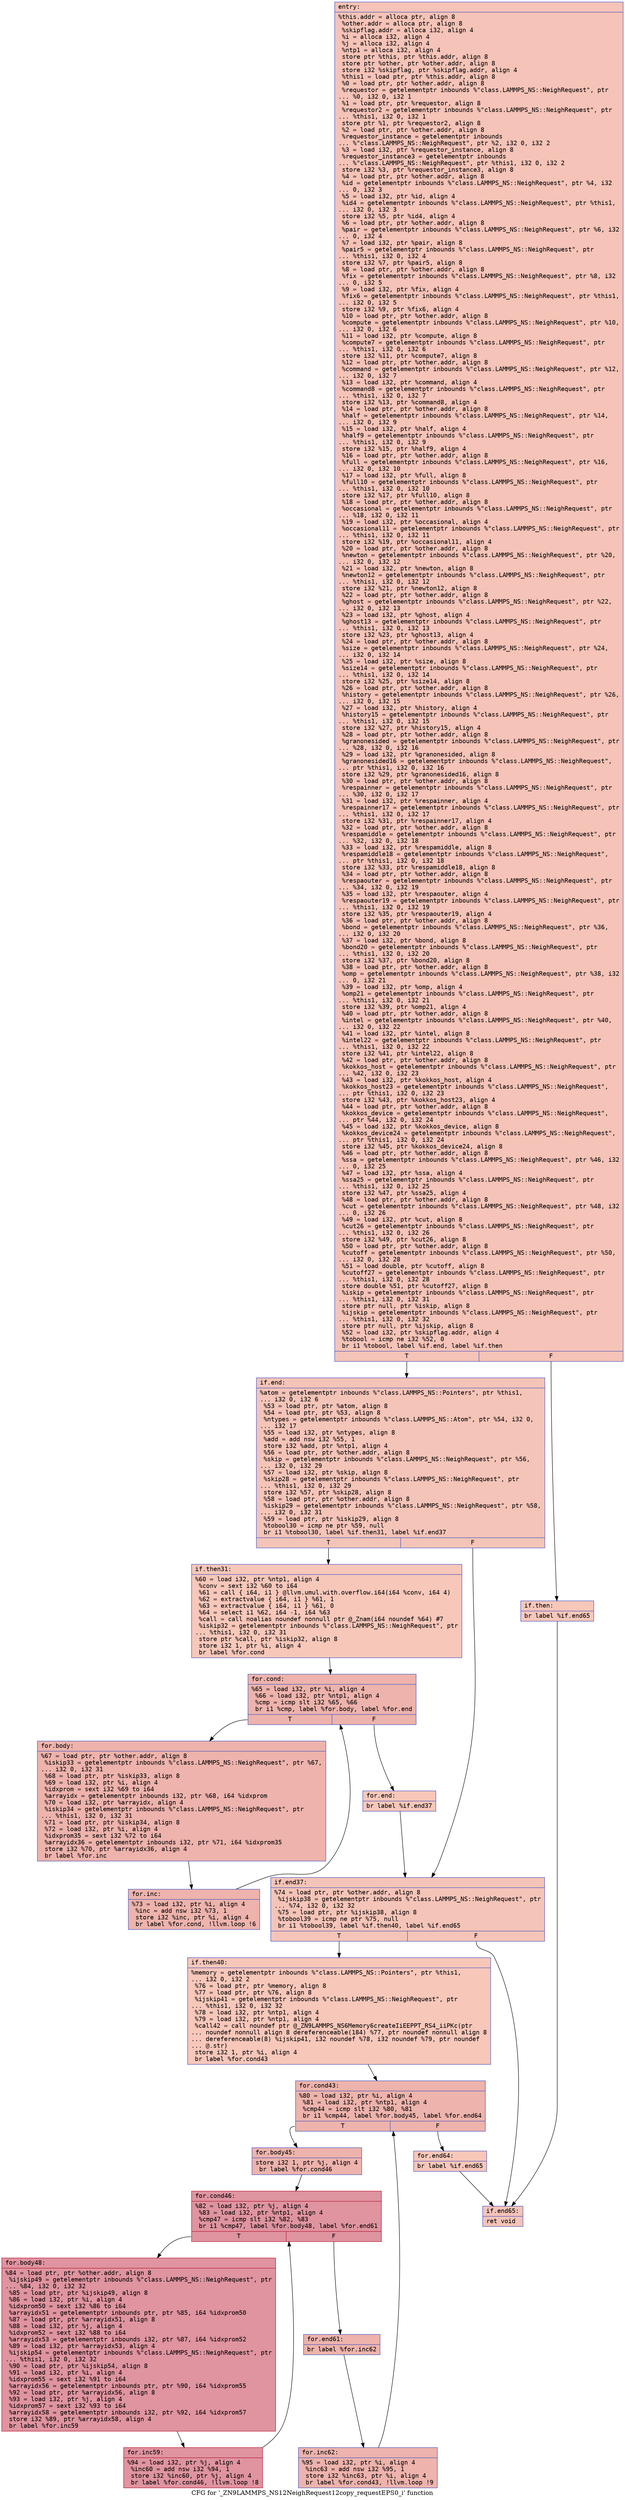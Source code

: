 digraph "CFG for '_ZN9LAMMPS_NS12NeighRequest12copy_requestEPS0_i' function" {
	label="CFG for '_ZN9LAMMPS_NS12NeighRequest12copy_requestEPS0_i' function";

	Node0x561f337c16c0 [shape=record,color="#3d50c3ff", style=filled, fillcolor="#e8765c70" fontname="Courier",label="{entry:\l|  %this.addr = alloca ptr, align 8\l  %other.addr = alloca ptr, align 8\l  %skipflag.addr = alloca i32, align 4\l  %i = alloca i32, align 4\l  %j = alloca i32, align 4\l  %ntp1 = alloca i32, align 4\l  store ptr %this, ptr %this.addr, align 8\l  store ptr %other, ptr %other.addr, align 8\l  store i32 %skipflag, ptr %skipflag.addr, align 4\l  %this1 = load ptr, ptr %this.addr, align 8\l  %0 = load ptr, ptr %other.addr, align 8\l  %requestor = getelementptr inbounds %\"class.LAMMPS_NS::NeighRequest\", ptr\l... %0, i32 0, i32 1\l  %1 = load ptr, ptr %requestor, align 8\l  %requestor2 = getelementptr inbounds %\"class.LAMMPS_NS::NeighRequest\", ptr\l... %this1, i32 0, i32 1\l  store ptr %1, ptr %requestor2, align 8\l  %2 = load ptr, ptr %other.addr, align 8\l  %requestor_instance = getelementptr inbounds\l... %\"class.LAMMPS_NS::NeighRequest\", ptr %2, i32 0, i32 2\l  %3 = load i32, ptr %requestor_instance, align 8\l  %requestor_instance3 = getelementptr inbounds\l... %\"class.LAMMPS_NS::NeighRequest\", ptr %this1, i32 0, i32 2\l  store i32 %3, ptr %requestor_instance3, align 8\l  %4 = load ptr, ptr %other.addr, align 8\l  %id = getelementptr inbounds %\"class.LAMMPS_NS::NeighRequest\", ptr %4, i32\l... 0, i32 3\l  %5 = load i32, ptr %id, align 4\l  %id4 = getelementptr inbounds %\"class.LAMMPS_NS::NeighRequest\", ptr %this1,\l... i32 0, i32 3\l  store i32 %5, ptr %id4, align 4\l  %6 = load ptr, ptr %other.addr, align 8\l  %pair = getelementptr inbounds %\"class.LAMMPS_NS::NeighRequest\", ptr %6, i32\l... 0, i32 4\l  %7 = load i32, ptr %pair, align 8\l  %pair5 = getelementptr inbounds %\"class.LAMMPS_NS::NeighRequest\", ptr\l... %this1, i32 0, i32 4\l  store i32 %7, ptr %pair5, align 8\l  %8 = load ptr, ptr %other.addr, align 8\l  %fix = getelementptr inbounds %\"class.LAMMPS_NS::NeighRequest\", ptr %8, i32\l... 0, i32 5\l  %9 = load i32, ptr %fix, align 4\l  %fix6 = getelementptr inbounds %\"class.LAMMPS_NS::NeighRequest\", ptr %this1,\l... i32 0, i32 5\l  store i32 %9, ptr %fix6, align 4\l  %10 = load ptr, ptr %other.addr, align 8\l  %compute = getelementptr inbounds %\"class.LAMMPS_NS::NeighRequest\", ptr %10,\l... i32 0, i32 6\l  %11 = load i32, ptr %compute, align 8\l  %compute7 = getelementptr inbounds %\"class.LAMMPS_NS::NeighRequest\", ptr\l... %this1, i32 0, i32 6\l  store i32 %11, ptr %compute7, align 8\l  %12 = load ptr, ptr %other.addr, align 8\l  %command = getelementptr inbounds %\"class.LAMMPS_NS::NeighRequest\", ptr %12,\l... i32 0, i32 7\l  %13 = load i32, ptr %command, align 4\l  %command8 = getelementptr inbounds %\"class.LAMMPS_NS::NeighRequest\", ptr\l... %this1, i32 0, i32 7\l  store i32 %13, ptr %command8, align 4\l  %14 = load ptr, ptr %other.addr, align 8\l  %half = getelementptr inbounds %\"class.LAMMPS_NS::NeighRequest\", ptr %14,\l... i32 0, i32 9\l  %15 = load i32, ptr %half, align 4\l  %half9 = getelementptr inbounds %\"class.LAMMPS_NS::NeighRequest\", ptr\l... %this1, i32 0, i32 9\l  store i32 %15, ptr %half9, align 4\l  %16 = load ptr, ptr %other.addr, align 8\l  %full = getelementptr inbounds %\"class.LAMMPS_NS::NeighRequest\", ptr %16,\l... i32 0, i32 10\l  %17 = load i32, ptr %full, align 8\l  %full10 = getelementptr inbounds %\"class.LAMMPS_NS::NeighRequest\", ptr\l... %this1, i32 0, i32 10\l  store i32 %17, ptr %full10, align 8\l  %18 = load ptr, ptr %other.addr, align 8\l  %occasional = getelementptr inbounds %\"class.LAMMPS_NS::NeighRequest\", ptr\l... %18, i32 0, i32 11\l  %19 = load i32, ptr %occasional, align 4\l  %occasional11 = getelementptr inbounds %\"class.LAMMPS_NS::NeighRequest\", ptr\l... %this1, i32 0, i32 11\l  store i32 %19, ptr %occasional11, align 4\l  %20 = load ptr, ptr %other.addr, align 8\l  %newton = getelementptr inbounds %\"class.LAMMPS_NS::NeighRequest\", ptr %20,\l... i32 0, i32 12\l  %21 = load i32, ptr %newton, align 8\l  %newton12 = getelementptr inbounds %\"class.LAMMPS_NS::NeighRequest\", ptr\l... %this1, i32 0, i32 12\l  store i32 %21, ptr %newton12, align 8\l  %22 = load ptr, ptr %other.addr, align 8\l  %ghost = getelementptr inbounds %\"class.LAMMPS_NS::NeighRequest\", ptr %22,\l... i32 0, i32 13\l  %23 = load i32, ptr %ghost, align 4\l  %ghost13 = getelementptr inbounds %\"class.LAMMPS_NS::NeighRequest\", ptr\l... %this1, i32 0, i32 13\l  store i32 %23, ptr %ghost13, align 4\l  %24 = load ptr, ptr %other.addr, align 8\l  %size = getelementptr inbounds %\"class.LAMMPS_NS::NeighRequest\", ptr %24,\l... i32 0, i32 14\l  %25 = load i32, ptr %size, align 8\l  %size14 = getelementptr inbounds %\"class.LAMMPS_NS::NeighRequest\", ptr\l... %this1, i32 0, i32 14\l  store i32 %25, ptr %size14, align 8\l  %26 = load ptr, ptr %other.addr, align 8\l  %history = getelementptr inbounds %\"class.LAMMPS_NS::NeighRequest\", ptr %26,\l... i32 0, i32 15\l  %27 = load i32, ptr %history, align 4\l  %history15 = getelementptr inbounds %\"class.LAMMPS_NS::NeighRequest\", ptr\l... %this1, i32 0, i32 15\l  store i32 %27, ptr %history15, align 4\l  %28 = load ptr, ptr %other.addr, align 8\l  %granonesided = getelementptr inbounds %\"class.LAMMPS_NS::NeighRequest\", ptr\l... %28, i32 0, i32 16\l  %29 = load i32, ptr %granonesided, align 8\l  %granonesided16 = getelementptr inbounds %\"class.LAMMPS_NS::NeighRequest\",\l... ptr %this1, i32 0, i32 16\l  store i32 %29, ptr %granonesided16, align 8\l  %30 = load ptr, ptr %other.addr, align 8\l  %respainner = getelementptr inbounds %\"class.LAMMPS_NS::NeighRequest\", ptr\l... %30, i32 0, i32 17\l  %31 = load i32, ptr %respainner, align 4\l  %respainner17 = getelementptr inbounds %\"class.LAMMPS_NS::NeighRequest\", ptr\l... %this1, i32 0, i32 17\l  store i32 %31, ptr %respainner17, align 4\l  %32 = load ptr, ptr %other.addr, align 8\l  %respamiddle = getelementptr inbounds %\"class.LAMMPS_NS::NeighRequest\", ptr\l... %32, i32 0, i32 18\l  %33 = load i32, ptr %respamiddle, align 8\l  %respamiddle18 = getelementptr inbounds %\"class.LAMMPS_NS::NeighRequest\",\l... ptr %this1, i32 0, i32 18\l  store i32 %33, ptr %respamiddle18, align 8\l  %34 = load ptr, ptr %other.addr, align 8\l  %respaouter = getelementptr inbounds %\"class.LAMMPS_NS::NeighRequest\", ptr\l... %34, i32 0, i32 19\l  %35 = load i32, ptr %respaouter, align 4\l  %respaouter19 = getelementptr inbounds %\"class.LAMMPS_NS::NeighRequest\", ptr\l... %this1, i32 0, i32 19\l  store i32 %35, ptr %respaouter19, align 4\l  %36 = load ptr, ptr %other.addr, align 8\l  %bond = getelementptr inbounds %\"class.LAMMPS_NS::NeighRequest\", ptr %36,\l... i32 0, i32 20\l  %37 = load i32, ptr %bond, align 8\l  %bond20 = getelementptr inbounds %\"class.LAMMPS_NS::NeighRequest\", ptr\l... %this1, i32 0, i32 20\l  store i32 %37, ptr %bond20, align 8\l  %38 = load ptr, ptr %other.addr, align 8\l  %omp = getelementptr inbounds %\"class.LAMMPS_NS::NeighRequest\", ptr %38, i32\l... 0, i32 21\l  %39 = load i32, ptr %omp, align 4\l  %omp21 = getelementptr inbounds %\"class.LAMMPS_NS::NeighRequest\", ptr\l... %this1, i32 0, i32 21\l  store i32 %39, ptr %omp21, align 4\l  %40 = load ptr, ptr %other.addr, align 8\l  %intel = getelementptr inbounds %\"class.LAMMPS_NS::NeighRequest\", ptr %40,\l... i32 0, i32 22\l  %41 = load i32, ptr %intel, align 8\l  %intel22 = getelementptr inbounds %\"class.LAMMPS_NS::NeighRequest\", ptr\l... %this1, i32 0, i32 22\l  store i32 %41, ptr %intel22, align 8\l  %42 = load ptr, ptr %other.addr, align 8\l  %kokkos_host = getelementptr inbounds %\"class.LAMMPS_NS::NeighRequest\", ptr\l... %42, i32 0, i32 23\l  %43 = load i32, ptr %kokkos_host, align 4\l  %kokkos_host23 = getelementptr inbounds %\"class.LAMMPS_NS::NeighRequest\",\l... ptr %this1, i32 0, i32 23\l  store i32 %43, ptr %kokkos_host23, align 4\l  %44 = load ptr, ptr %other.addr, align 8\l  %kokkos_device = getelementptr inbounds %\"class.LAMMPS_NS::NeighRequest\",\l... ptr %44, i32 0, i32 24\l  %45 = load i32, ptr %kokkos_device, align 8\l  %kokkos_device24 = getelementptr inbounds %\"class.LAMMPS_NS::NeighRequest\",\l... ptr %this1, i32 0, i32 24\l  store i32 %45, ptr %kokkos_device24, align 8\l  %46 = load ptr, ptr %other.addr, align 8\l  %ssa = getelementptr inbounds %\"class.LAMMPS_NS::NeighRequest\", ptr %46, i32\l... 0, i32 25\l  %47 = load i32, ptr %ssa, align 4\l  %ssa25 = getelementptr inbounds %\"class.LAMMPS_NS::NeighRequest\", ptr\l... %this1, i32 0, i32 25\l  store i32 %47, ptr %ssa25, align 4\l  %48 = load ptr, ptr %other.addr, align 8\l  %cut = getelementptr inbounds %\"class.LAMMPS_NS::NeighRequest\", ptr %48, i32\l... 0, i32 26\l  %49 = load i32, ptr %cut, align 8\l  %cut26 = getelementptr inbounds %\"class.LAMMPS_NS::NeighRequest\", ptr\l... %this1, i32 0, i32 26\l  store i32 %49, ptr %cut26, align 8\l  %50 = load ptr, ptr %other.addr, align 8\l  %cutoff = getelementptr inbounds %\"class.LAMMPS_NS::NeighRequest\", ptr %50,\l... i32 0, i32 28\l  %51 = load double, ptr %cutoff, align 8\l  %cutoff27 = getelementptr inbounds %\"class.LAMMPS_NS::NeighRequest\", ptr\l... %this1, i32 0, i32 28\l  store double %51, ptr %cutoff27, align 8\l  %iskip = getelementptr inbounds %\"class.LAMMPS_NS::NeighRequest\", ptr\l... %this1, i32 0, i32 31\l  store ptr null, ptr %iskip, align 8\l  %ijskip = getelementptr inbounds %\"class.LAMMPS_NS::NeighRequest\", ptr\l... %this1, i32 0, i32 32\l  store ptr null, ptr %ijskip, align 8\l  %52 = load i32, ptr %skipflag.addr, align 4\l  %tobool = icmp ne i32 %52, 0\l  br i1 %tobool, label %if.end, label %if.then\l|{<s0>T|<s1>F}}"];
	Node0x561f337c16c0:s0 -> Node0x561f337c9d50[tooltip="entry -> if.end\nProbability 62.50%" ];
	Node0x561f337c16c0:s1 -> Node0x561f337c9dc0[tooltip="entry -> if.then\nProbability 37.50%" ];
	Node0x561f337c9dc0 [shape=record,color="#3d50c3ff", style=filled, fillcolor="#ec7f6370" fontname="Courier",label="{if.then:\l|  br label %if.end65\l}"];
	Node0x561f337c9dc0 -> Node0x561f337c9ee0[tooltip="if.then -> if.end65\nProbability 100.00%" ];
	Node0x561f337c9d50 [shape=record,color="#3d50c3ff", style=filled, fillcolor="#e97a5f70" fontname="Courier",label="{if.end:\l|  %atom = getelementptr inbounds %\"class.LAMMPS_NS::Pointers\", ptr %this1,\l... i32 0, i32 6\l  %53 = load ptr, ptr %atom, align 8\l  %54 = load ptr, ptr %53, align 8\l  %ntypes = getelementptr inbounds %\"class.LAMMPS_NS::Atom\", ptr %54, i32 0,\l... i32 17\l  %55 = load i32, ptr %ntypes, align 8\l  %add = add nsw i32 %55, 1\l  store i32 %add, ptr %ntp1, align 4\l  %56 = load ptr, ptr %other.addr, align 8\l  %skip = getelementptr inbounds %\"class.LAMMPS_NS::NeighRequest\", ptr %56,\l... i32 0, i32 29\l  %57 = load i32, ptr %skip, align 8\l  %skip28 = getelementptr inbounds %\"class.LAMMPS_NS::NeighRequest\", ptr\l... %this1, i32 0, i32 29\l  store i32 %57, ptr %skip28, align 8\l  %58 = load ptr, ptr %other.addr, align 8\l  %iskip29 = getelementptr inbounds %\"class.LAMMPS_NS::NeighRequest\", ptr %58,\l... i32 0, i32 31\l  %59 = load ptr, ptr %iskip29, align 8\l  %tobool30 = icmp ne ptr %59, null\l  br i1 %tobool30, label %if.then31, label %if.end37\l|{<s0>T|<s1>F}}"];
	Node0x561f337c9d50:s0 -> Node0x561f337caa30[tooltip="if.end -> if.then31\nProbability 62.50%" ];
	Node0x561f337c9d50:s1 -> Node0x561f337caab0[tooltip="if.end -> if.end37\nProbability 37.50%" ];
	Node0x561f337caa30 [shape=record,color="#3d50c3ff", style=filled, fillcolor="#ec7f6370" fontname="Courier",label="{if.then31:\l|  %60 = load i32, ptr %ntp1, align 4\l  %conv = sext i32 %60 to i64\l  %61 = call \{ i64, i1 \} @llvm.umul.with.overflow.i64(i64 %conv, i64 4)\l  %62 = extractvalue \{ i64, i1 \} %61, 1\l  %63 = extractvalue \{ i64, i1 \} %61, 0\l  %64 = select i1 %62, i64 -1, i64 %63\l  %call = call noalias noundef nonnull ptr @_Znam(i64 noundef %64) #7\l  %iskip32 = getelementptr inbounds %\"class.LAMMPS_NS::NeighRequest\", ptr\l... %this1, i32 0, i32 31\l  store ptr %call, ptr %iskip32, align 8\l  store i32 1, ptr %i, align 4\l  br label %for.cond\l}"];
	Node0x561f337caa30 -> Node0x561f337cb5d0[tooltip="if.then31 -> for.cond\nProbability 100.00%" ];
	Node0x561f337cb5d0 [shape=record,color="#3d50c3ff", style=filled, fillcolor="#d6524470" fontname="Courier",label="{for.cond:\l|  %65 = load i32, ptr %i, align 4\l  %66 = load i32, ptr %ntp1, align 4\l  %cmp = icmp slt i32 %65, %66\l  br i1 %cmp, label %for.body, label %for.end\l|{<s0>T|<s1>F}}"];
	Node0x561f337cb5d0:s0 -> Node0x561f337cb8d0[tooltip="for.cond -> for.body\nProbability 96.88%" ];
	Node0x561f337cb5d0:s1 -> Node0x561f337cb950[tooltip="for.cond -> for.end\nProbability 3.12%" ];
	Node0x561f337cb8d0 [shape=record,color="#3d50c3ff", style=filled, fillcolor="#d6524470" fontname="Courier",label="{for.body:\l|  %67 = load ptr, ptr %other.addr, align 8\l  %iskip33 = getelementptr inbounds %\"class.LAMMPS_NS::NeighRequest\", ptr %67,\l... i32 0, i32 31\l  %68 = load ptr, ptr %iskip33, align 8\l  %69 = load i32, ptr %i, align 4\l  %idxprom = sext i32 %69 to i64\l  %arrayidx = getelementptr inbounds i32, ptr %68, i64 %idxprom\l  %70 = load i32, ptr %arrayidx, align 4\l  %iskip34 = getelementptr inbounds %\"class.LAMMPS_NS::NeighRequest\", ptr\l... %this1, i32 0, i32 31\l  %71 = load ptr, ptr %iskip34, align 8\l  %72 = load i32, ptr %i, align 4\l  %idxprom35 = sext i32 %72 to i64\l  %arrayidx36 = getelementptr inbounds i32, ptr %71, i64 %idxprom35\l  store i32 %70, ptr %arrayidx36, align 4\l  br label %for.inc\l}"];
	Node0x561f337cb8d0 -> Node0x561f337cc300[tooltip="for.body -> for.inc\nProbability 100.00%" ];
	Node0x561f337cc300 [shape=record,color="#3d50c3ff", style=filled, fillcolor="#d6524470" fontname="Courier",label="{for.inc:\l|  %73 = load i32, ptr %i, align 4\l  %inc = add nsw i32 %73, 1\l  store i32 %inc, ptr %i, align 4\l  br label %for.cond, !llvm.loop !6\l}"];
	Node0x561f337cc300 -> Node0x561f337cb5d0[tooltip="for.inc -> for.cond\nProbability 100.00%" ];
	Node0x561f337cb950 [shape=record,color="#3d50c3ff", style=filled, fillcolor="#ec7f6370" fontname="Courier",label="{for.end:\l|  br label %if.end37\l}"];
	Node0x561f337cb950 -> Node0x561f337caab0[tooltip="for.end -> if.end37\nProbability 100.00%" ];
	Node0x561f337caab0 [shape=record,color="#3d50c3ff", style=filled, fillcolor="#e97a5f70" fontname="Courier",label="{if.end37:\l|  %74 = load ptr, ptr %other.addr, align 8\l  %ijskip38 = getelementptr inbounds %\"class.LAMMPS_NS::NeighRequest\", ptr\l... %74, i32 0, i32 32\l  %75 = load ptr, ptr %ijskip38, align 8\l  %tobool39 = icmp ne ptr %75, null\l  br i1 %tobool39, label %if.then40, label %if.end65\l|{<s0>T|<s1>F}}"];
	Node0x561f337caab0:s0 -> Node0x561f337cd420[tooltip="if.end37 -> if.then40\nProbability 62.50%" ];
	Node0x561f337caab0:s1 -> Node0x561f337c9ee0[tooltip="if.end37 -> if.end65\nProbability 37.50%" ];
	Node0x561f337cd420 [shape=record,color="#3d50c3ff", style=filled, fillcolor="#ec7f6370" fontname="Courier",label="{if.then40:\l|  %memory = getelementptr inbounds %\"class.LAMMPS_NS::Pointers\", ptr %this1,\l... i32 0, i32 2\l  %76 = load ptr, ptr %memory, align 8\l  %77 = load ptr, ptr %76, align 8\l  %ijskip41 = getelementptr inbounds %\"class.LAMMPS_NS::NeighRequest\", ptr\l... %this1, i32 0, i32 32\l  %78 = load i32, ptr %ntp1, align 4\l  %79 = load i32, ptr %ntp1, align 4\l  %call42 = call noundef ptr @_ZN9LAMMPS_NS6Memory6createIiEEPPT_RS4_iiPKc(ptr\l... noundef nonnull align 8 dereferenceable(184) %77, ptr noundef nonnull align 8\l... dereferenceable(8) %ijskip41, i32 noundef %78, i32 noundef %79, ptr noundef\l... @.str)\l  store i32 1, ptr %i, align 4\l  br label %for.cond43\l}"];
	Node0x561f337cd420 -> Node0x561f337c67b0[tooltip="if.then40 -> for.cond43\nProbability 100.00%" ];
	Node0x561f337c67b0 [shape=record,color="#3d50c3ff", style=filled, fillcolor="#d6524470" fontname="Courier",label="{for.cond43:\l|  %80 = load i32, ptr %i, align 4\l  %81 = load i32, ptr %ntp1, align 4\l  %cmp44 = icmp slt i32 %80, %81\l  br i1 %cmp44, label %for.body45, label %for.end64\l|{<s0>T|<s1>F}}"];
	Node0x561f337c67b0:s0 -> Node0x561f337ce3e0[tooltip="for.cond43 -> for.body45\nProbability 96.88%" ];
	Node0x561f337c67b0:s1 -> Node0x561f337ce460[tooltip="for.cond43 -> for.end64\nProbability 3.12%" ];
	Node0x561f337ce3e0 [shape=record,color="#3d50c3ff", style=filled, fillcolor="#d6524470" fontname="Courier",label="{for.body45:\l|  store i32 1, ptr %j, align 4\l  br label %for.cond46\l}"];
	Node0x561f337ce3e0 -> Node0x561f337ce690[tooltip="for.body45 -> for.cond46\nProbability 100.00%" ];
	Node0x561f337ce690 [shape=record,color="#b70d28ff", style=filled, fillcolor="#b70d2870" fontname="Courier",label="{for.cond46:\l|  %82 = load i32, ptr %j, align 4\l  %83 = load i32, ptr %ntp1, align 4\l  %cmp47 = icmp slt i32 %82, %83\l  br i1 %cmp47, label %for.body48, label %for.end61\l|{<s0>T|<s1>F}}"];
	Node0x561f337ce690:s0 -> Node0x561f337ce930[tooltip="for.cond46 -> for.body48\nProbability 96.88%" ];
	Node0x561f337ce690:s1 -> Node0x561f337ce9b0[tooltip="for.cond46 -> for.end61\nProbability 3.12%" ];
	Node0x561f337ce930 [shape=record,color="#b70d28ff", style=filled, fillcolor="#b70d2870" fontname="Courier",label="{for.body48:\l|  %84 = load ptr, ptr %other.addr, align 8\l  %ijskip49 = getelementptr inbounds %\"class.LAMMPS_NS::NeighRequest\", ptr\l... %84, i32 0, i32 32\l  %85 = load ptr, ptr %ijskip49, align 8\l  %86 = load i32, ptr %i, align 4\l  %idxprom50 = sext i32 %86 to i64\l  %arrayidx51 = getelementptr inbounds ptr, ptr %85, i64 %idxprom50\l  %87 = load ptr, ptr %arrayidx51, align 8\l  %88 = load i32, ptr %j, align 4\l  %idxprom52 = sext i32 %88 to i64\l  %arrayidx53 = getelementptr inbounds i32, ptr %87, i64 %idxprom52\l  %89 = load i32, ptr %arrayidx53, align 4\l  %ijskip54 = getelementptr inbounds %\"class.LAMMPS_NS::NeighRequest\", ptr\l... %this1, i32 0, i32 32\l  %90 = load ptr, ptr %ijskip54, align 8\l  %91 = load i32, ptr %i, align 4\l  %idxprom55 = sext i32 %91 to i64\l  %arrayidx56 = getelementptr inbounds ptr, ptr %90, i64 %idxprom55\l  %92 = load ptr, ptr %arrayidx56, align 8\l  %93 = load i32, ptr %j, align 4\l  %idxprom57 = sext i32 %93 to i64\l  %arrayidx58 = getelementptr inbounds i32, ptr %92, i64 %idxprom57\l  store i32 %89, ptr %arrayidx58, align 4\l  br label %for.inc59\l}"];
	Node0x561f337ce930 -> Node0x561f337cf880[tooltip="for.body48 -> for.inc59\nProbability 100.00%" ];
	Node0x561f337cf880 [shape=record,color="#b70d28ff", style=filled, fillcolor="#b70d2870" fontname="Courier",label="{for.inc59:\l|  %94 = load i32, ptr %j, align 4\l  %inc60 = add nsw i32 %94, 1\l  store i32 %inc60, ptr %j, align 4\l  br label %for.cond46, !llvm.loop !8\l}"];
	Node0x561f337cf880 -> Node0x561f337ce690[tooltip="for.inc59 -> for.cond46\nProbability 100.00%" ];
	Node0x561f337ce9b0 [shape=record,color="#3d50c3ff", style=filled, fillcolor="#d6524470" fontname="Courier",label="{for.end61:\l|  br label %for.inc62\l}"];
	Node0x561f337ce9b0 -> Node0x561f337cfcc0[tooltip="for.end61 -> for.inc62\nProbability 100.00%" ];
	Node0x561f337cfcc0 [shape=record,color="#3d50c3ff", style=filled, fillcolor="#d6524470" fontname="Courier",label="{for.inc62:\l|  %95 = load i32, ptr %i, align 4\l  %inc63 = add nsw i32 %95, 1\l  store i32 %inc63, ptr %i, align 4\l  br label %for.cond43, !llvm.loop !9\l}"];
	Node0x561f337cfcc0 -> Node0x561f337c67b0[tooltip="for.inc62 -> for.cond43\nProbability 100.00%" ];
	Node0x561f337ce460 [shape=record,color="#3d50c3ff", style=filled, fillcolor="#ec7f6370" fontname="Courier",label="{for.end64:\l|  br label %if.end65\l}"];
	Node0x561f337ce460 -> Node0x561f337c9ee0[tooltip="for.end64 -> if.end65\nProbability 100.00%" ];
	Node0x561f337c9ee0 [shape=record,color="#3d50c3ff", style=filled, fillcolor="#e8765c70" fontname="Courier",label="{if.end65:\l|  ret void\l}"];
}
